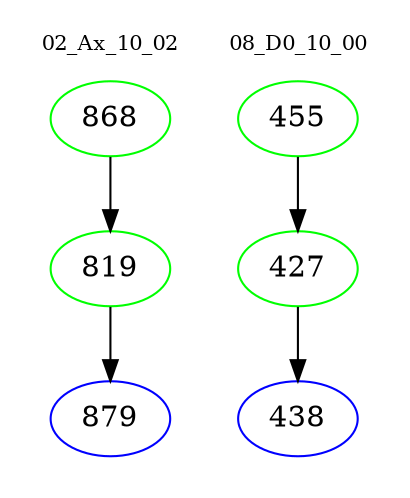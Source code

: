 digraph{
subgraph cluster_0 {
color = white
label = "02_Ax_10_02";
fontsize=10;
T0_868 [label="868", color="green"]
T0_868 -> T0_819 [color="black"]
T0_819 [label="819", color="green"]
T0_819 -> T0_879 [color="black"]
T0_879 [label="879", color="blue"]
}
subgraph cluster_1 {
color = white
label = "08_D0_10_00";
fontsize=10;
T1_455 [label="455", color="green"]
T1_455 -> T1_427 [color="black"]
T1_427 [label="427", color="green"]
T1_427 -> T1_438 [color="black"]
T1_438 [label="438", color="blue"]
}
}
